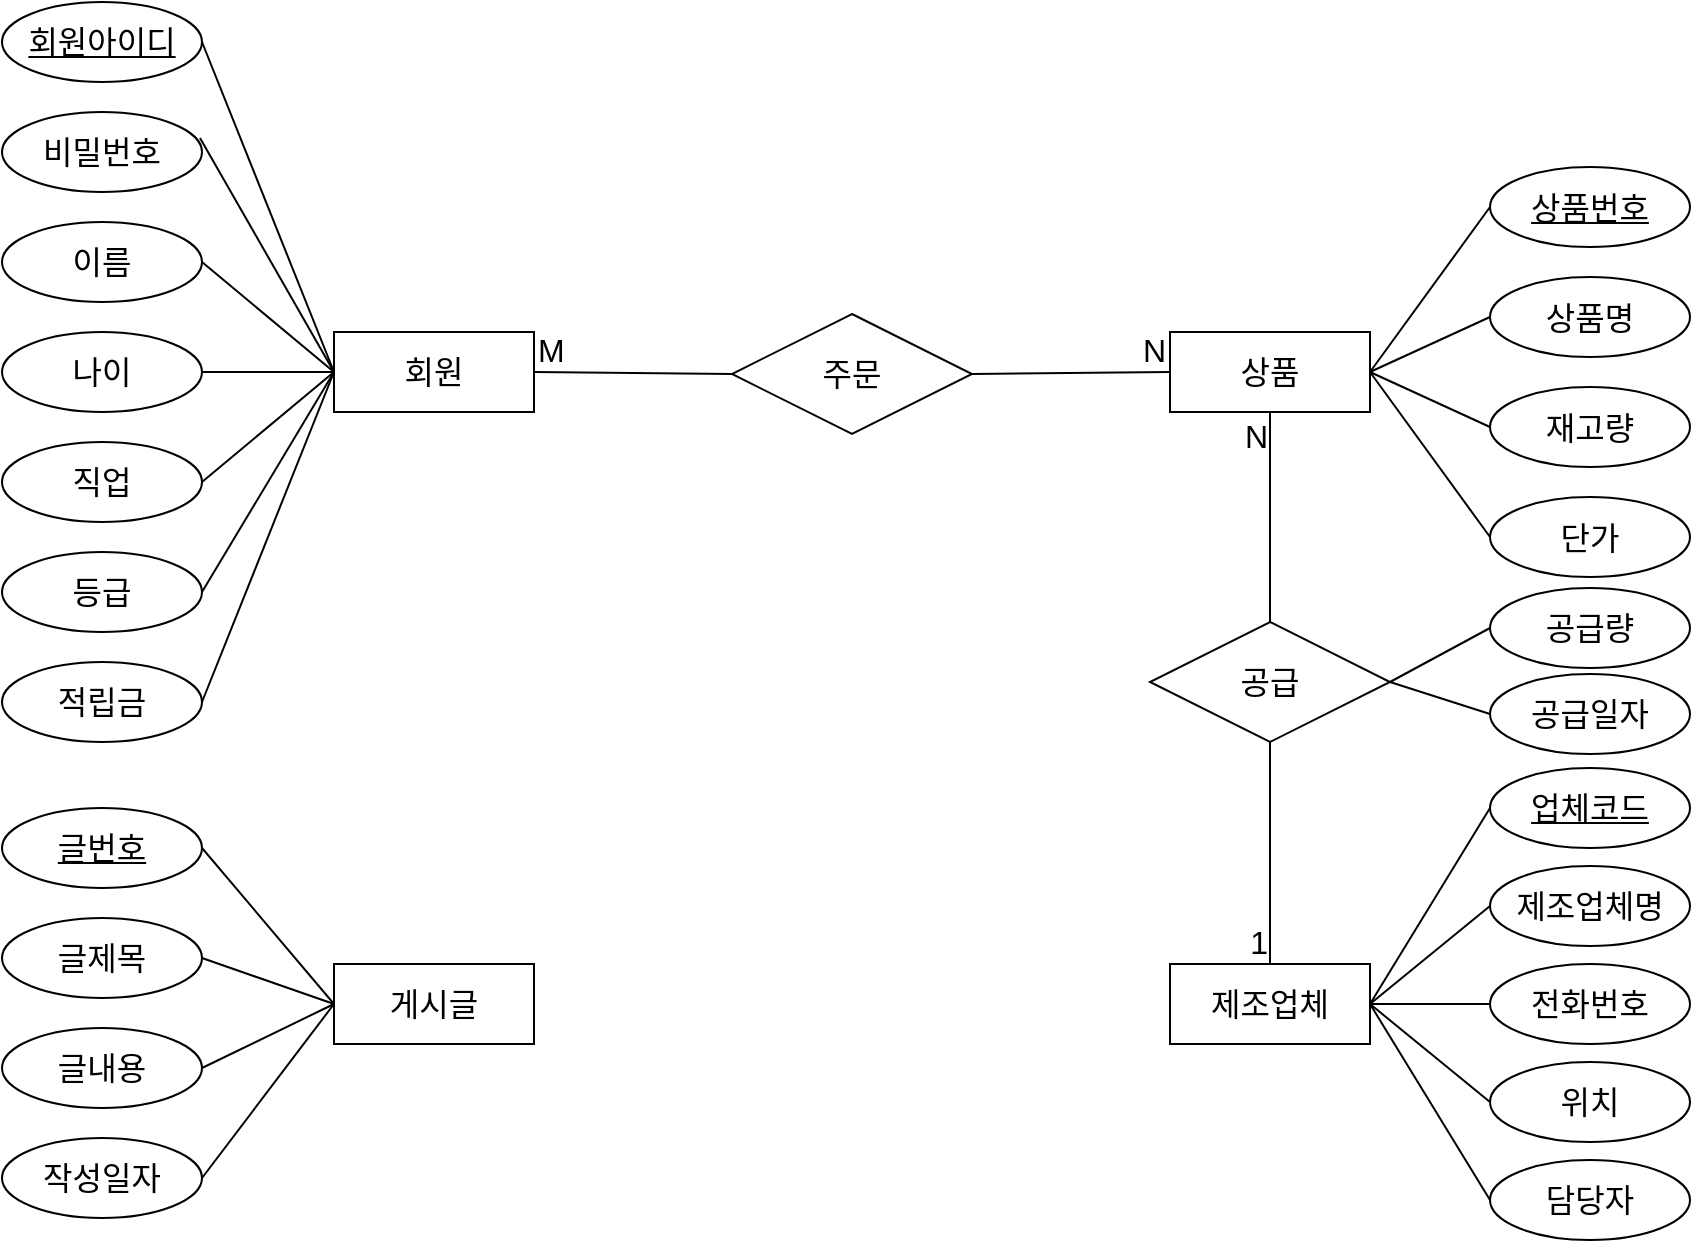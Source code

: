 <mxfile version="23.0.2" type="github">
  <diagram name="페이지-1" id="vop96PFRZeA1DLH2P4eH">
    <mxGraphModel dx="3101" dy="2447" grid="0" gridSize="10" guides="1" tooltips="1" connect="1" arrows="1" fold="1" page="0" pageScale="1" pageWidth="827" pageHeight="1169" math="0" shadow="0">
      <root>
        <mxCell id="0" />
        <mxCell id="1" parent="0" />
        <mxCell id="4-usfO6HSsl7_eMU_dA9-1" value="회원" style="whiteSpace=wrap;html=1;align=center;fontSize=16;" vertex="1" parent="1">
          <mxGeometry x="-2056" y="-1098" width="100" height="40" as="geometry" />
        </mxCell>
        <mxCell id="4-usfO6HSsl7_eMU_dA9-2" value="상품" style="whiteSpace=wrap;html=1;align=center;fontSize=16;" vertex="1" parent="1">
          <mxGeometry x="-1638" y="-1098" width="100" height="40" as="geometry" />
        </mxCell>
        <mxCell id="4-usfO6HSsl7_eMU_dA9-4" value="회원아이디" style="ellipse;whiteSpace=wrap;html=1;align=center;fontStyle=4;fontSize=16;" vertex="1" parent="1">
          <mxGeometry x="-2222" y="-1263" width="100" height="40" as="geometry" />
        </mxCell>
        <mxCell id="4-usfO6HSsl7_eMU_dA9-5" value="비밀번호" style="ellipse;whiteSpace=wrap;html=1;align=center;fontSize=16;" vertex="1" parent="1">
          <mxGeometry x="-2222" y="-1208" width="100" height="40" as="geometry" />
        </mxCell>
        <mxCell id="4-usfO6HSsl7_eMU_dA9-6" value="이름" style="ellipse;whiteSpace=wrap;html=1;align=center;fontSize=16;" vertex="1" parent="1">
          <mxGeometry x="-2222" y="-1153" width="100" height="40" as="geometry" />
        </mxCell>
        <mxCell id="4-usfO6HSsl7_eMU_dA9-7" value="나이" style="ellipse;whiteSpace=wrap;html=1;align=center;fontSize=16;" vertex="1" parent="1">
          <mxGeometry x="-2222" y="-1098" width="100" height="40" as="geometry" />
        </mxCell>
        <mxCell id="4-usfO6HSsl7_eMU_dA9-8" value="직업" style="ellipse;whiteSpace=wrap;html=1;align=center;fontSize=16;" vertex="1" parent="1">
          <mxGeometry x="-2222" y="-1043" width="100" height="40" as="geometry" />
        </mxCell>
        <mxCell id="4-usfO6HSsl7_eMU_dA9-9" value="등급" style="ellipse;whiteSpace=wrap;html=1;align=center;fontSize=16;" vertex="1" parent="1">
          <mxGeometry x="-2222" y="-988" width="100" height="40" as="geometry" />
        </mxCell>
        <mxCell id="4-usfO6HSsl7_eMU_dA9-10" value="적립금" style="ellipse;whiteSpace=wrap;html=1;align=center;fontSize=16;" vertex="1" parent="1">
          <mxGeometry x="-2222" y="-933" width="100" height="40" as="geometry" />
        </mxCell>
        <mxCell id="4-usfO6HSsl7_eMU_dA9-11" value="상품번호" style="ellipse;whiteSpace=wrap;html=1;align=center;fontStyle=4;fontSize=16;" vertex="1" parent="1">
          <mxGeometry x="-1478" y="-1180.5" width="100" height="40" as="geometry" />
        </mxCell>
        <mxCell id="4-usfO6HSsl7_eMU_dA9-12" value="상품명" style="ellipse;whiteSpace=wrap;html=1;align=center;fontSize=16;" vertex="1" parent="1">
          <mxGeometry x="-1478" y="-1125.5" width="100" height="40" as="geometry" />
        </mxCell>
        <mxCell id="4-usfO6HSsl7_eMU_dA9-13" value="재고량" style="ellipse;whiteSpace=wrap;html=1;align=center;fontSize=16;" vertex="1" parent="1">
          <mxGeometry x="-1478" y="-1070.5" width="100" height="40" as="geometry" />
        </mxCell>
        <mxCell id="4-usfO6HSsl7_eMU_dA9-14" value="단가" style="ellipse;whiteSpace=wrap;html=1;align=center;fontSize=16;" vertex="1" parent="1">
          <mxGeometry x="-1478" y="-1015.5" width="100" height="40" as="geometry" />
        </mxCell>
        <mxCell id="4-usfO6HSsl7_eMU_dA9-20" value="" style="endArrow=none;html=1;rounded=0;fontSize=12;startSize=8;endSize=8;curved=1;exitX=1;exitY=0.5;exitDx=0;exitDy=0;entryX=0;entryY=0.5;entryDx=0;entryDy=0;" edge="1" parent="1" source="4-usfO6HSsl7_eMU_dA9-2" target="4-usfO6HSsl7_eMU_dA9-11">
          <mxGeometry relative="1" as="geometry">
            <mxPoint x="-1689" y="-1188" as="sourcePoint" />
            <mxPoint x="-1529" y="-1188" as="targetPoint" />
          </mxGeometry>
        </mxCell>
        <mxCell id="4-usfO6HSsl7_eMU_dA9-21" value="" style="endArrow=none;html=1;rounded=0;fontSize=12;startSize=8;endSize=8;curved=1;exitX=1;exitY=0.5;exitDx=0;exitDy=0;entryX=0;entryY=0.5;entryDx=0;entryDy=0;" edge="1" parent="1" source="4-usfO6HSsl7_eMU_dA9-2" target="4-usfO6HSsl7_eMU_dA9-12">
          <mxGeometry relative="1" as="geometry">
            <mxPoint x="-1528" y="-1068" as="sourcePoint" />
            <mxPoint x="-1468" y="-1150" as="targetPoint" />
          </mxGeometry>
        </mxCell>
        <mxCell id="4-usfO6HSsl7_eMU_dA9-22" value="" style="endArrow=none;html=1;rounded=0;fontSize=12;startSize=8;endSize=8;curved=1;exitX=1;exitY=0.5;exitDx=0;exitDy=0;entryX=0;entryY=0.5;entryDx=0;entryDy=0;" edge="1" parent="1" source="4-usfO6HSsl7_eMU_dA9-2" target="4-usfO6HSsl7_eMU_dA9-13">
          <mxGeometry relative="1" as="geometry">
            <mxPoint x="-1528" y="-1068" as="sourcePoint" />
            <mxPoint x="-1468" y="-1095" as="targetPoint" />
          </mxGeometry>
        </mxCell>
        <mxCell id="4-usfO6HSsl7_eMU_dA9-23" value="" style="endArrow=none;html=1;rounded=0;fontSize=12;startSize=8;endSize=8;curved=1;exitX=1;exitY=0.5;exitDx=0;exitDy=0;entryX=0;entryY=0.5;entryDx=0;entryDy=0;" edge="1" parent="1" source="4-usfO6HSsl7_eMU_dA9-2" target="4-usfO6HSsl7_eMU_dA9-14">
          <mxGeometry relative="1" as="geometry">
            <mxPoint x="-1528" y="-1068" as="sourcePoint" />
            <mxPoint x="-1468" y="-1040" as="targetPoint" />
          </mxGeometry>
        </mxCell>
        <mxCell id="4-usfO6HSsl7_eMU_dA9-24" value="" style="endArrow=none;html=1;rounded=0;fontSize=12;startSize=8;endSize=8;curved=1;exitX=1;exitY=0.5;exitDx=0;exitDy=0;entryX=0;entryY=0.5;entryDx=0;entryDy=0;" edge="1" parent="1" source="4-usfO6HSsl7_eMU_dA9-10" target="4-usfO6HSsl7_eMU_dA9-1">
          <mxGeometry relative="1" as="geometry">
            <mxPoint x="-2122" y="-915" as="sourcePoint" />
            <mxPoint x="-2062" y="-997" as="targetPoint" />
          </mxGeometry>
        </mxCell>
        <mxCell id="4-usfO6HSsl7_eMU_dA9-25" value="" style="endArrow=none;html=1;rounded=0;fontSize=12;startSize=8;endSize=8;curved=1;exitX=1;exitY=0.5;exitDx=0;exitDy=0;entryX=0;entryY=0.5;entryDx=0;entryDy=0;" edge="1" parent="1" source="4-usfO6HSsl7_eMU_dA9-9" target="4-usfO6HSsl7_eMU_dA9-1">
          <mxGeometry relative="1" as="geometry">
            <mxPoint x="-2122" y="-997" as="sourcePoint" />
            <mxPoint x="-2062" y="-1079" as="targetPoint" />
          </mxGeometry>
        </mxCell>
        <mxCell id="4-usfO6HSsl7_eMU_dA9-26" value="" style="endArrow=none;html=1;rounded=0;fontSize=12;startSize=8;endSize=8;curved=1;exitX=1;exitY=0.5;exitDx=0;exitDy=0;entryX=0;entryY=0.5;entryDx=0;entryDy=0;" edge="1" parent="1" source="4-usfO6HSsl7_eMU_dA9-8" target="4-usfO6HSsl7_eMU_dA9-1">
          <mxGeometry relative="1" as="geometry">
            <mxPoint x="-2112" y="-958" as="sourcePoint" />
            <mxPoint x="-2046" y="-1068" as="targetPoint" />
          </mxGeometry>
        </mxCell>
        <mxCell id="4-usfO6HSsl7_eMU_dA9-27" value="제조업체" style="whiteSpace=wrap;html=1;align=center;fontSize=16;" vertex="1" parent="1">
          <mxGeometry x="-1638" y="-782" width="100" height="40" as="geometry" />
        </mxCell>
        <mxCell id="4-usfO6HSsl7_eMU_dA9-28" value="업체코드" style="ellipse;whiteSpace=wrap;html=1;align=center;fontStyle=4;fontSize=16;" vertex="1" parent="1">
          <mxGeometry x="-1478" y="-880" width="100" height="40" as="geometry" />
        </mxCell>
        <mxCell id="4-usfO6HSsl7_eMU_dA9-29" value="전화번호" style="ellipse;whiteSpace=wrap;html=1;align=center;fontSize=16;" vertex="1" parent="1">
          <mxGeometry x="-1478" y="-782" width="100" height="40" as="geometry" />
        </mxCell>
        <mxCell id="4-usfO6HSsl7_eMU_dA9-30" value="위치" style="ellipse;whiteSpace=wrap;html=1;align=center;fontSize=16;" vertex="1" parent="1">
          <mxGeometry x="-1478" y="-733" width="100" height="40" as="geometry" />
        </mxCell>
        <mxCell id="4-usfO6HSsl7_eMU_dA9-31" value="담당자" style="ellipse;whiteSpace=wrap;html=1;align=center;fontSize=16;" vertex="1" parent="1">
          <mxGeometry x="-1478" y="-684" width="100" height="40" as="geometry" />
        </mxCell>
        <mxCell id="4-usfO6HSsl7_eMU_dA9-32" value="" style="endArrow=none;html=1;rounded=0;fontSize=12;startSize=8;endSize=8;curved=1;exitX=1;exitY=0.5;exitDx=0;exitDy=0;entryX=0;entryY=0.5;entryDx=0;entryDy=0;" edge="1" parent="1" source="4-usfO6HSsl7_eMU_dA9-27" target="4-usfO6HSsl7_eMU_dA9-28">
          <mxGeometry relative="1" as="geometry">
            <mxPoint x="-1689" y="-844.5" as="sourcePoint" />
            <mxPoint x="-1529" y="-844.5" as="targetPoint" />
          </mxGeometry>
        </mxCell>
        <mxCell id="4-usfO6HSsl7_eMU_dA9-33" value="" style="endArrow=none;html=1;rounded=0;fontSize=12;startSize=8;endSize=8;curved=1;exitX=1;exitY=0.5;exitDx=0;exitDy=0;entryX=0;entryY=0.5;entryDx=0;entryDy=0;" edge="1" parent="1" source="4-usfO6HSsl7_eMU_dA9-27" target="4-usfO6HSsl7_eMU_dA9-29">
          <mxGeometry relative="1" as="geometry">
            <mxPoint x="-1528" y="-724.5" as="sourcePoint" />
            <mxPoint x="-1468" y="-806.5" as="targetPoint" />
          </mxGeometry>
        </mxCell>
        <mxCell id="4-usfO6HSsl7_eMU_dA9-34" value="" style="endArrow=none;html=1;rounded=0;fontSize=12;startSize=8;endSize=8;curved=1;exitX=1;exitY=0.5;exitDx=0;exitDy=0;entryX=0;entryY=0.5;entryDx=0;entryDy=0;" edge="1" parent="1" source="4-usfO6HSsl7_eMU_dA9-27" target="4-usfO6HSsl7_eMU_dA9-30">
          <mxGeometry relative="1" as="geometry">
            <mxPoint x="-1528" y="-724.5" as="sourcePoint" />
            <mxPoint x="-1468" y="-751.5" as="targetPoint" />
          </mxGeometry>
        </mxCell>
        <mxCell id="4-usfO6HSsl7_eMU_dA9-35" value="" style="endArrow=none;html=1;rounded=0;fontSize=12;startSize=8;endSize=8;curved=1;exitX=1;exitY=0.5;exitDx=0;exitDy=0;entryX=0;entryY=0.5;entryDx=0;entryDy=0;" edge="1" parent="1" source="4-usfO6HSsl7_eMU_dA9-27" target="4-usfO6HSsl7_eMU_dA9-31">
          <mxGeometry relative="1" as="geometry">
            <mxPoint x="-1528" y="-724.5" as="sourcePoint" />
            <mxPoint x="-1468" y="-696.5" as="targetPoint" />
          </mxGeometry>
        </mxCell>
        <mxCell id="4-usfO6HSsl7_eMU_dA9-36" value="" style="endArrow=none;html=1;rounded=0;fontSize=12;startSize=8;endSize=8;curved=1;exitX=1;exitY=0.5;exitDx=0;exitDy=0;entryX=0;entryY=0.5;entryDx=0;entryDy=0;" edge="1" parent="1" source="4-usfO6HSsl7_eMU_dA9-7" target="4-usfO6HSsl7_eMU_dA9-1">
          <mxGeometry relative="1" as="geometry">
            <mxPoint x="-2112" y="-1013" as="sourcePoint" />
            <mxPoint x="-2046" y="-1068" as="targetPoint" />
          </mxGeometry>
        </mxCell>
        <mxCell id="4-usfO6HSsl7_eMU_dA9-37" value="" style="endArrow=none;html=1;rounded=0;fontSize=12;startSize=8;endSize=8;curved=1;exitX=1;exitY=0.5;exitDx=0;exitDy=0;entryX=0;entryY=0.5;entryDx=0;entryDy=0;" edge="1" parent="1" source="4-usfO6HSsl7_eMU_dA9-6" target="4-usfO6HSsl7_eMU_dA9-1">
          <mxGeometry relative="1" as="geometry">
            <mxPoint x="-2112" y="-1068" as="sourcePoint" />
            <mxPoint x="-2046" y="-1068" as="targetPoint" />
          </mxGeometry>
        </mxCell>
        <mxCell id="4-usfO6HSsl7_eMU_dA9-38" value="" style="endArrow=none;html=1;rounded=0;fontSize=12;startSize=8;endSize=8;curved=1;exitX=0.99;exitY=0.325;exitDx=0;exitDy=0;exitPerimeter=0;entryX=0;entryY=0.5;entryDx=0;entryDy=0;" edge="1" parent="1" source="4-usfO6HSsl7_eMU_dA9-5" target="4-usfO6HSsl7_eMU_dA9-1">
          <mxGeometry relative="1" as="geometry">
            <mxPoint x="-2112" y="-1123" as="sourcePoint" />
            <mxPoint x="-2053" y="-1077" as="targetPoint" />
          </mxGeometry>
        </mxCell>
        <mxCell id="4-usfO6HSsl7_eMU_dA9-39" value="" style="endArrow=none;html=1;rounded=0;fontSize=12;startSize=8;endSize=8;curved=1;exitX=1;exitY=0.5;exitDx=0;exitDy=0;entryX=0;entryY=0.5;entryDx=0;entryDy=0;" edge="1" parent="1" source="4-usfO6HSsl7_eMU_dA9-4" target="4-usfO6HSsl7_eMU_dA9-1">
          <mxGeometry relative="1" as="geometry">
            <mxPoint x="-2102" y="-1113" as="sourcePoint" />
            <mxPoint x="-2036" y="-1058" as="targetPoint" />
          </mxGeometry>
        </mxCell>
        <mxCell id="4-usfO6HSsl7_eMU_dA9-40" value="게시글" style="whiteSpace=wrap;html=1;align=center;fontSize=16;" vertex="1" parent="1">
          <mxGeometry x="-2056" y="-782" width="100" height="40" as="geometry" />
        </mxCell>
        <mxCell id="4-usfO6HSsl7_eMU_dA9-41" value="글번호" style="ellipse;whiteSpace=wrap;html=1;align=center;fontStyle=4;fontSize=16;" vertex="1" parent="1">
          <mxGeometry x="-2222" y="-860" width="100" height="40" as="geometry" />
        </mxCell>
        <mxCell id="4-usfO6HSsl7_eMU_dA9-42" value="글제목" style="ellipse;whiteSpace=wrap;html=1;align=center;fontSize=16;" vertex="1" parent="1">
          <mxGeometry x="-2222" y="-805" width="100" height="40" as="geometry" />
        </mxCell>
        <mxCell id="4-usfO6HSsl7_eMU_dA9-43" value="글내용" style="ellipse;whiteSpace=wrap;html=1;align=center;fontSize=16;" vertex="1" parent="1">
          <mxGeometry x="-2222" y="-750" width="100" height="40" as="geometry" />
        </mxCell>
        <mxCell id="4-usfO6HSsl7_eMU_dA9-44" value="작성일자" style="ellipse;whiteSpace=wrap;html=1;align=center;fontSize=16;" vertex="1" parent="1">
          <mxGeometry x="-2222" y="-695" width="100" height="40" as="geometry" />
        </mxCell>
        <mxCell id="4-usfO6HSsl7_eMU_dA9-45" value="" style="endArrow=none;html=1;rounded=0;fontSize=12;startSize=8;endSize=8;curved=1;exitX=0;exitY=0.5;exitDx=0;exitDy=0;entryX=1;entryY=0.5;entryDx=0;entryDy=0;" edge="1" parent="1" source="4-usfO6HSsl7_eMU_dA9-40" target="4-usfO6HSsl7_eMU_dA9-41">
          <mxGeometry relative="1" as="geometry">
            <mxPoint x="-2433" y="-867.5" as="sourcePoint" />
            <mxPoint x="-2273" y="-867.5" as="targetPoint" />
          </mxGeometry>
        </mxCell>
        <mxCell id="4-usfO6HSsl7_eMU_dA9-46" value="" style="endArrow=none;html=1;rounded=0;fontSize=12;startSize=8;endSize=8;curved=1;exitX=0;exitY=0.5;exitDx=0;exitDy=0;entryX=1;entryY=0.5;entryDx=0;entryDy=0;" edge="1" parent="1" source="4-usfO6HSsl7_eMU_dA9-40" target="4-usfO6HSsl7_eMU_dA9-42">
          <mxGeometry relative="1" as="geometry">
            <mxPoint x="-2272" y="-747.5" as="sourcePoint" />
            <mxPoint x="-2212" y="-829.5" as="targetPoint" />
          </mxGeometry>
        </mxCell>
        <mxCell id="4-usfO6HSsl7_eMU_dA9-47" value="" style="endArrow=none;html=1;rounded=0;fontSize=12;startSize=8;endSize=8;curved=1;exitX=0;exitY=0.5;exitDx=0;exitDy=0;entryX=1;entryY=0.5;entryDx=0;entryDy=0;" edge="1" parent="1" source="4-usfO6HSsl7_eMU_dA9-40" target="4-usfO6HSsl7_eMU_dA9-43">
          <mxGeometry relative="1" as="geometry">
            <mxPoint x="-2272" y="-747.5" as="sourcePoint" />
            <mxPoint x="-2212" y="-774.5" as="targetPoint" />
          </mxGeometry>
        </mxCell>
        <mxCell id="4-usfO6HSsl7_eMU_dA9-48" value="" style="endArrow=none;html=1;rounded=0;fontSize=12;startSize=8;endSize=8;curved=1;exitX=0;exitY=0.5;exitDx=0;exitDy=0;entryX=1;entryY=0.5;entryDx=0;entryDy=0;" edge="1" parent="1" source="4-usfO6HSsl7_eMU_dA9-40" target="4-usfO6HSsl7_eMU_dA9-44">
          <mxGeometry relative="1" as="geometry">
            <mxPoint x="-2272" y="-747.5" as="sourcePoint" />
            <mxPoint x="-2212" y="-719.5" as="targetPoint" />
          </mxGeometry>
        </mxCell>
        <mxCell id="4-usfO6HSsl7_eMU_dA9-49" value="제조업체명" style="ellipse;whiteSpace=wrap;html=1;align=center;fontSize=16;" vertex="1" parent="1">
          <mxGeometry x="-1478" y="-831" width="100" height="40" as="geometry" />
        </mxCell>
        <mxCell id="4-usfO6HSsl7_eMU_dA9-50" value="" style="endArrow=none;html=1;rounded=0;fontSize=12;startSize=8;endSize=8;curved=1;exitX=1;exitY=0.5;exitDx=0;exitDy=0;entryX=0;entryY=0.5;entryDx=0;entryDy=0;" edge="1" parent="1" target="4-usfO6HSsl7_eMU_dA9-49" source="4-usfO6HSsl7_eMU_dA9-27">
          <mxGeometry relative="1" as="geometry">
            <mxPoint x="-1337" y="-734" as="sourcePoint" />
            <mxPoint x="-1267" y="-806.5" as="targetPoint" />
          </mxGeometry>
        </mxCell>
        <mxCell id="4-usfO6HSsl7_eMU_dA9-52" value="" style="endArrow=none;html=1;rounded=0;fontSize=12;startSize=8;endSize=8;curved=1;exitX=1;exitY=0.5;exitDx=0;exitDy=0;entryX=0;entryY=0.5;entryDx=0;entryDy=0;" edge="1" parent="1" source="4-usfO6HSsl7_eMU_dA9-51" target="4-usfO6HSsl7_eMU_dA9-2">
          <mxGeometry relative="1" as="geometry">
            <mxPoint x="-1741" y="-1152" as="sourcePoint" />
            <mxPoint x="-1581" y="-1152" as="targetPoint" />
          </mxGeometry>
        </mxCell>
        <mxCell id="4-usfO6HSsl7_eMU_dA9-54" value="N" style="resizable=0;html=1;whiteSpace=wrap;align=right;verticalAlign=bottom;fontSize=16;" connectable="0" vertex="1" parent="4-usfO6HSsl7_eMU_dA9-52">
          <mxGeometry x="1" relative="1" as="geometry" />
        </mxCell>
        <mxCell id="4-usfO6HSsl7_eMU_dA9-55" value="" style="endArrow=none;html=1;rounded=0;fontSize=12;startSize=8;endSize=8;curved=1;exitX=1;exitY=0.5;exitDx=0;exitDy=0;entryX=0;entryY=0.5;entryDx=0;entryDy=0;" edge="1" parent="1" source="4-usfO6HSsl7_eMU_dA9-1" target="4-usfO6HSsl7_eMU_dA9-51">
          <mxGeometry relative="1" as="geometry">
            <mxPoint x="-1956" y="-1078" as="sourcePoint" />
            <mxPoint x="-1638" y="-1078" as="targetPoint" />
          </mxGeometry>
        </mxCell>
        <mxCell id="4-usfO6HSsl7_eMU_dA9-56" value="M" style="resizable=0;html=1;whiteSpace=wrap;align=left;verticalAlign=bottom;fontSize=16;" connectable="0" vertex="1" parent="4-usfO6HSsl7_eMU_dA9-55">
          <mxGeometry x="-1" relative="1" as="geometry" />
        </mxCell>
        <mxCell id="4-usfO6HSsl7_eMU_dA9-51" value="주문" style="shape=rhombus;perimeter=rhombusPerimeter;whiteSpace=wrap;html=1;align=center;fontSize=16;" vertex="1" parent="1">
          <mxGeometry x="-1857" y="-1107" width="120" height="60" as="geometry" />
        </mxCell>
        <mxCell id="4-usfO6HSsl7_eMU_dA9-60" value="공급" style="shape=rhombus;perimeter=rhombusPerimeter;whiteSpace=wrap;html=1;align=center;fontSize=16;" vertex="1" parent="1">
          <mxGeometry x="-1648" y="-953" width="120" height="60" as="geometry" />
        </mxCell>
        <mxCell id="4-usfO6HSsl7_eMU_dA9-61" value="" style="endArrow=none;html=1;rounded=0;fontSize=12;startSize=8;endSize=8;curved=1;entryX=0.5;entryY=0;entryDx=0;entryDy=0;exitX=0.5;exitY=1;exitDx=0;exitDy=0;" edge="1" parent="1" source="4-usfO6HSsl7_eMU_dA9-60" target="4-usfO6HSsl7_eMU_dA9-27">
          <mxGeometry relative="1" as="geometry">
            <mxPoint x="-1788" y="-850" as="sourcePoint" />
            <mxPoint x="-1628" y="-850" as="targetPoint" />
          </mxGeometry>
        </mxCell>
        <mxCell id="4-usfO6HSsl7_eMU_dA9-62" value="1" style="resizable=0;html=1;whiteSpace=wrap;align=right;verticalAlign=bottom;fontSize=16;" connectable="0" vertex="1" parent="4-usfO6HSsl7_eMU_dA9-61">
          <mxGeometry x="1" relative="1" as="geometry" />
        </mxCell>
        <mxCell id="4-usfO6HSsl7_eMU_dA9-63" value="" style="endArrow=none;html=1;rounded=0;fontSize=12;startSize=8;endSize=8;curved=1;entryX=0.5;entryY=1;entryDx=0;entryDy=0;exitX=0.5;exitY=0;exitDx=0;exitDy=0;" edge="1" parent="1" source="4-usfO6HSsl7_eMU_dA9-60" target="4-usfO6HSsl7_eMU_dA9-2">
          <mxGeometry relative="1" as="geometry">
            <mxPoint x="-1788" y="-850" as="sourcePoint" />
            <mxPoint x="-1628" y="-850" as="targetPoint" />
          </mxGeometry>
        </mxCell>
        <mxCell id="4-usfO6HSsl7_eMU_dA9-64" value="N" style="resizable=0;html=1;whiteSpace=wrap;align=right;verticalAlign=bottom;fontSize=16;" connectable="0" vertex="1" parent="4-usfO6HSsl7_eMU_dA9-63">
          <mxGeometry x="1" relative="1" as="geometry">
            <mxPoint y="23" as="offset" />
          </mxGeometry>
        </mxCell>
        <mxCell id="4-usfO6HSsl7_eMU_dA9-65" value="공급량" style="ellipse;whiteSpace=wrap;html=1;align=center;fontSize=16;" vertex="1" parent="1">
          <mxGeometry x="-1478" y="-970" width="100" height="40" as="geometry" />
        </mxCell>
        <mxCell id="4-usfO6HSsl7_eMU_dA9-66" value="공급일자" style="ellipse;whiteSpace=wrap;html=1;align=center;fontSize=16;" vertex="1" parent="1">
          <mxGeometry x="-1478" y="-927" width="100" height="40" as="geometry" />
        </mxCell>
        <mxCell id="4-usfO6HSsl7_eMU_dA9-67" value="" style="endArrow=none;html=1;rounded=0;fontSize=12;startSize=8;endSize=8;curved=1;exitX=1;exitY=0.5;exitDx=0;exitDy=0;entryX=0;entryY=0.5;entryDx=0;entryDy=0;" edge="1" parent="1" source="4-usfO6HSsl7_eMU_dA9-60" target="4-usfO6HSsl7_eMU_dA9-65">
          <mxGeometry relative="1" as="geometry">
            <mxPoint x="-1528" y="-1068" as="sourcePoint" />
            <mxPoint x="-1468" y="-985" as="targetPoint" />
          </mxGeometry>
        </mxCell>
        <mxCell id="4-usfO6HSsl7_eMU_dA9-68" value="" style="endArrow=none;html=1;rounded=0;fontSize=12;startSize=8;endSize=8;curved=1;exitX=1;exitY=0.5;exitDx=0;exitDy=0;entryX=0;entryY=0.5;entryDx=0;entryDy=0;" edge="1" parent="1" source="4-usfO6HSsl7_eMU_dA9-60" target="4-usfO6HSsl7_eMU_dA9-66">
          <mxGeometry relative="1" as="geometry">
            <mxPoint x="-1518" y="-913" as="sourcePoint" />
            <mxPoint x="-1480" y="-937" as="targetPoint" />
          </mxGeometry>
        </mxCell>
      </root>
    </mxGraphModel>
  </diagram>
</mxfile>
